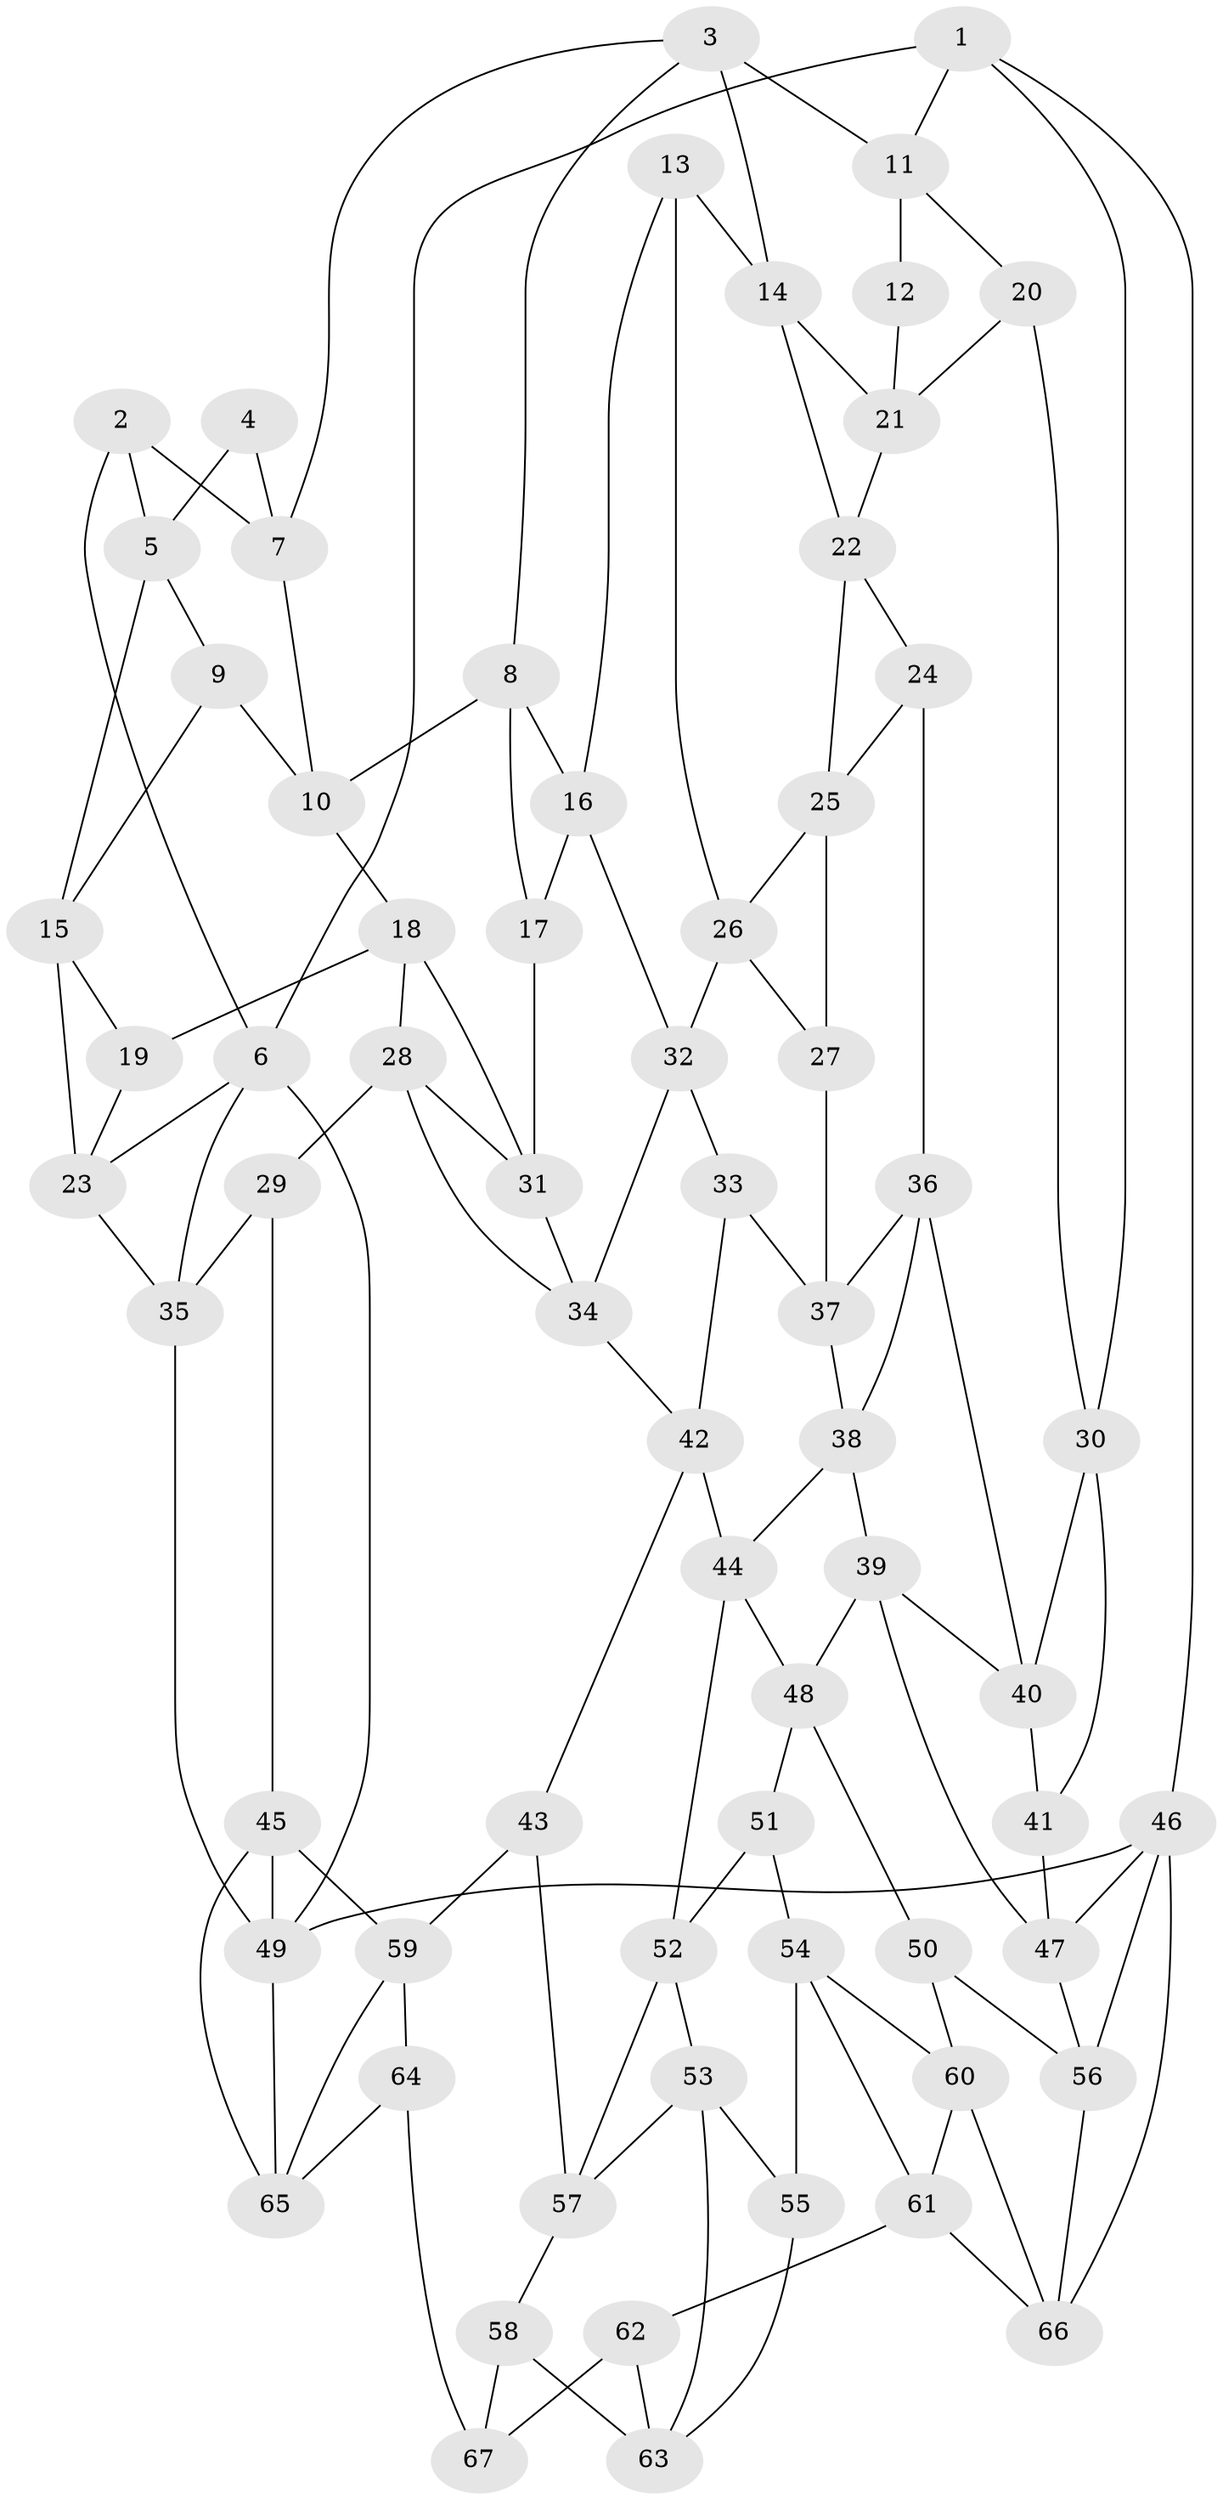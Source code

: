 // original degree distribution, {3: 0.014925373134328358, 5: 0.5522388059701493, 6: 0.208955223880597, 4: 0.22388059701492538}
// Generated by graph-tools (version 1.1) at 2025/03/03/09/25 03:03:26]
// undirected, 67 vertices, 124 edges
graph export_dot {
graph [start="1"]
  node [color=gray90,style=filled];
  1;
  2;
  3;
  4;
  5;
  6;
  7;
  8;
  9;
  10;
  11;
  12;
  13;
  14;
  15;
  16;
  17;
  18;
  19;
  20;
  21;
  22;
  23;
  24;
  25;
  26;
  27;
  28;
  29;
  30;
  31;
  32;
  33;
  34;
  35;
  36;
  37;
  38;
  39;
  40;
  41;
  42;
  43;
  44;
  45;
  46;
  47;
  48;
  49;
  50;
  51;
  52;
  53;
  54;
  55;
  56;
  57;
  58;
  59;
  60;
  61;
  62;
  63;
  64;
  65;
  66;
  67;
  1 -- 6 [weight=1.0];
  1 -- 11 [weight=1.0];
  1 -- 30 [weight=1.0];
  1 -- 46 [weight=1.0];
  2 -- 5 [weight=1.0];
  2 -- 6 [weight=1.0];
  2 -- 7 [weight=1.0];
  3 -- 7 [weight=1.0];
  3 -- 8 [weight=1.0];
  3 -- 11 [weight=1.0];
  3 -- 14 [weight=1.0];
  4 -- 5 [weight=1.0];
  4 -- 7 [weight=2.0];
  5 -- 9 [weight=1.0];
  5 -- 15 [weight=1.0];
  6 -- 23 [weight=1.0];
  6 -- 35 [weight=1.0];
  6 -- 49 [weight=1.0];
  7 -- 10 [weight=1.0];
  8 -- 10 [weight=1.0];
  8 -- 16 [weight=1.0];
  8 -- 17 [weight=1.0];
  9 -- 10 [weight=1.0];
  9 -- 15 [weight=1.0];
  10 -- 18 [weight=1.0];
  11 -- 12 [weight=2.0];
  11 -- 20 [weight=1.0];
  12 -- 21 [weight=1.0];
  13 -- 14 [weight=1.0];
  13 -- 16 [weight=1.0];
  13 -- 26 [weight=1.0];
  14 -- 21 [weight=1.0];
  14 -- 22 [weight=1.0];
  15 -- 19 [weight=1.0];
  15 -- 23 [weight=1.0];
  16 -- 17 [weight=1.0];
  16 -- 32 [weight=1.0];
  17 -- 31 [weight=1.0];
  18 -- 19 [weight=1.0];
  18 -- 28 [weight=1.0];
  18 -- 31 [weight=1.0];
  19 -- 23 [weight=1.0];
  20 -- 21 [weight=1.0];
  20 -- 30 [weight=1.0];
  21 -- 22 [weight=1.0];
  22 -- 24 [weight=1.0];
  22 -- 25 [weight=1.0];
  23 -- 35 [weight=1.0];
  24 -- 25 [weight=1.0];
  24 -- 36 [weight=1.0];
  25 -- 26 [weight=1.0];
  25 -- 27 [weight=1.0];
  26 -- 27 [weight=1.0];
  26 -- 32 [weight=1.0];
  27 -- 37 [weight=1.0];
  28 -- 29 [weight=1.0];
  28 -- 31 [weight=1.0];
  28 -- 34 [weight=1.0];
  29 -- 35 [weight=1.0];
  29 -- 45 [weight=1.0];
  30 -- 40 [weight=1.0];
  30 -- 41 [weight=1.0];
  31 -- 34 [weight=1.0];
  32 -- 33 [weight=1.0];
  32 -- 34 [weight=1.0];
  33 -- 37 [weight=1.0];
  33 -- 42 [weight=1.0];
  34 -- 42 [weight=1.0];
  35 -- 49 [weight=1.0];
  36 -- 37 [weight=1.0];
  36 -- 38 [weight=1.0];
  36 -- 40 [weight=1.0];
  37 -- 38 [weight=1.0];
  38 -- 39 [weight=1.0];
  38 -- 44 [weight=1.0];
  39 -- 40 [weight=1.0];
  39 -- 47 [weight=1.0];
  39 -- 48 [weight=1.0];
  40 -- 41 [weight=1.0];
  41 -- 47 [weight=1.0];
  42 -- 43 [weight=1.0];
  42 -- 44 [weight=1.0];
  43 -- 57 [weight=1.0];
  43 -- 59 [weight=1.0];
  44 -- 48 [weight=1.0];
  44 -- 52 [weight=1.0];
  45 -- 49 [weight=1.0];
  45 -- 59 [weight=1.0];
  45 -- 65 [weight=1.0];
  46 -- 47 [weight=1.0];
  46 -- 49 [weight=1.0];
  46 -- 56 [weight=1.0];
  46 -- 66 [weight=1.0];
  47 -- 56 [weight=1.0];
  48 -- 50 [weight=1.0];
  48 -- 51 [weight=1.0];
  49 -- 65 [weight=1.0];
  50 -- 56 [weight=1.0];
  50 -- 60 [weight=1.0];
  51 -- 52 [weight=1.0];
  51 -- 54 [weight=1.0];
  52 -- 53 [weight=1.0];
  52 -- 57 [weight=1.0];
  53 -- 55 [weight=1.0];
  53 -- 57 [weight=1.0];
  53 -- 63 [weight=1.0];
  54 -- 55 [weight=1.0];
  54 -- 60 [weight=1.0];
  54 -- 61 [weight=1.0];
  55 -- 63 [weight=1.0];
  56 -- 66 [weight=1.0];
  57 -- 58 [weight=1.0];
  58 -- 63 [weight=1.0];
  58 -- 67 [weight=1.0];
  59 -- 64 [weight=1.0];
  59 -- 65 [weight=1.0];
  60 -- 61 [weight=1.0];
  60 -- 66 [weight=1.0];
  61 -- 62 [weight=1.0];
  61 -- 66 [weight=1.0];
  62 -- 63 [weight=1.0];
  62 -- 67 [weight=1.0];
  64 -- 65 [weight=1.0];
  64 -- 67 [weight=2.0];
}
